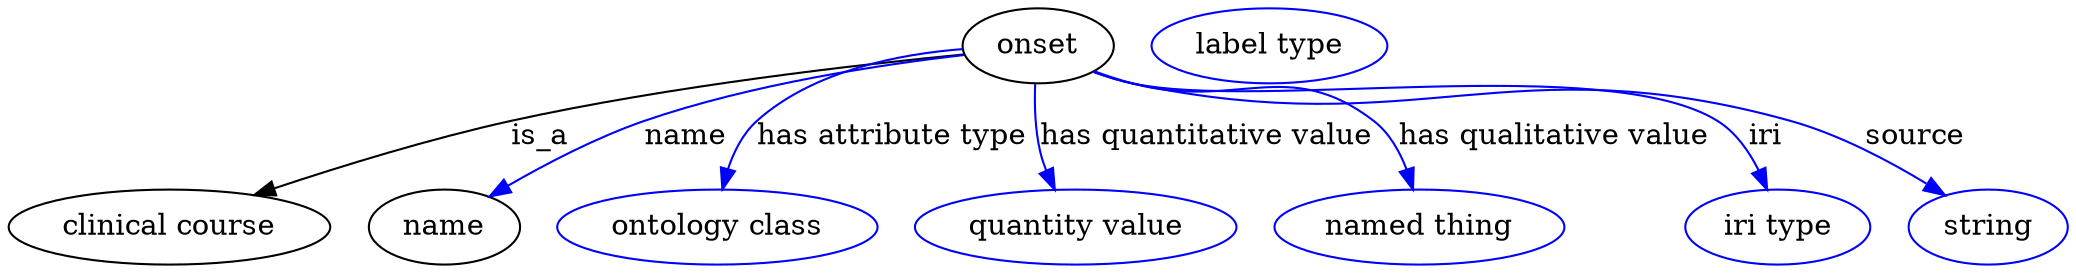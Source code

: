 digraph {
	graph [bb="0,0,807.29,123"];
	node [label="\N"];
	onset	[height=0.5,
		label=onset,
		pos="414.74,105",
		width=0.81243];
	"clinical course"	[height=0.5,
		pos="61.745,18",
		width=1.7151];
	onset -> "clinical course"	[label=is_a,
		lp="220.74,61.5",
		pos="e,97.463,32.827 386.27,100.57 346.4,95.453 271.88,84.697 209.74,69 174.66,60.137 135.95,46.932 106.92,36.317"];
	name	[height=0.5,
		pos="171.74,18",
		width=0.84854];
	onset -> name	[color=blue,
		label=name,
		lp="283.24,61.5",
		pos="e,192.04,31.454 386.78,99.464 356.75,94.108 307.93,83.988 267.74,69 244.4,60.293 219.48,47.192 200.88,36.584",
		style=solid];
	"has attribute type"	[color=blue,
		height=0.5,
		label="ontology class",
		pos="281.74,18",
		width=1.7151];
	onset -> "has attribute type"	[color=blue,
		label="has attribute type",
		lp="363.74,61.5",
		pos="e,290.05,35.899 387.2,98.926 366.25,94.005 337.57,84.886 316.74,69 308.24,62.514 301,53.37 295.35,44.672",
		style=solid];
	"has quantitative value"	[color=blue,
		height=0.5,
		label="quantity value",
		pos="422.74,18",
		width=1.6971];
	onset -> "has quantitative value"	[color=blue,
		label="has quantitative value",
		lp="475.24,61.5",
		pos="e,418.72,35.996 414.34,86.827 414.3,77.157 414.56,64.875 415.74,54 416.03,51.413 416.4,48.732 416.84,46.059",
		style=solid];
	"has qualitative value"	[color=blue,
		height=0.5,
		label="named thing",
		pos="556.74,18",
		width=1.5346];
	onset -> "has qualitative value"	[color=blue,
		label="has qualitative value",
		lp="602.74,61.5",
		pos="e,553.35,36.264 437.14,93.361 442.51,91.059 448.27,88.784 453.74,87 488.81,75.579 506.24,92.403 534.74,69 541.91,63.117 546.81,54.437 \
550.13,45.953",
		style=solid];
	iri	[color=blue,
		height=0.5,
		label="iri type",
		pos="691.74,18",
		width=1.011];
	onset -> iri	[color=blue,
		label=iri,
		lp="684.24,61.5",
		pos="e,686.58,35.857 436.58,93.004 442.06,90.658 448.02,88.453 453.74,87 498.93,75.535 623.39,93.981 662.74,69 671.55,63.412 677.98,54.123 \
682.52,45.058",
		style=solid];
	source	[color=blue,
		height=0.5,
		label=string,
		pos="776.74,18",
		width=0.84854];
	onset -> source	[color=blue,
		label=source,
		lp="744.74,61.5",
		pos="e,759.4,32.977 436.57,92.957 442.05,90.614 448.01,88.421 453.74,87 558,61.176 592.49,101.87 694.74,69 715.05,62.473 735.53,49.988 \
750.95,39.127",
		style=solid];
	attribute_name	[color=blue,
		height=0.5,
		label="label type",
		pos="507.74,105",
		width=1.2638];
}
